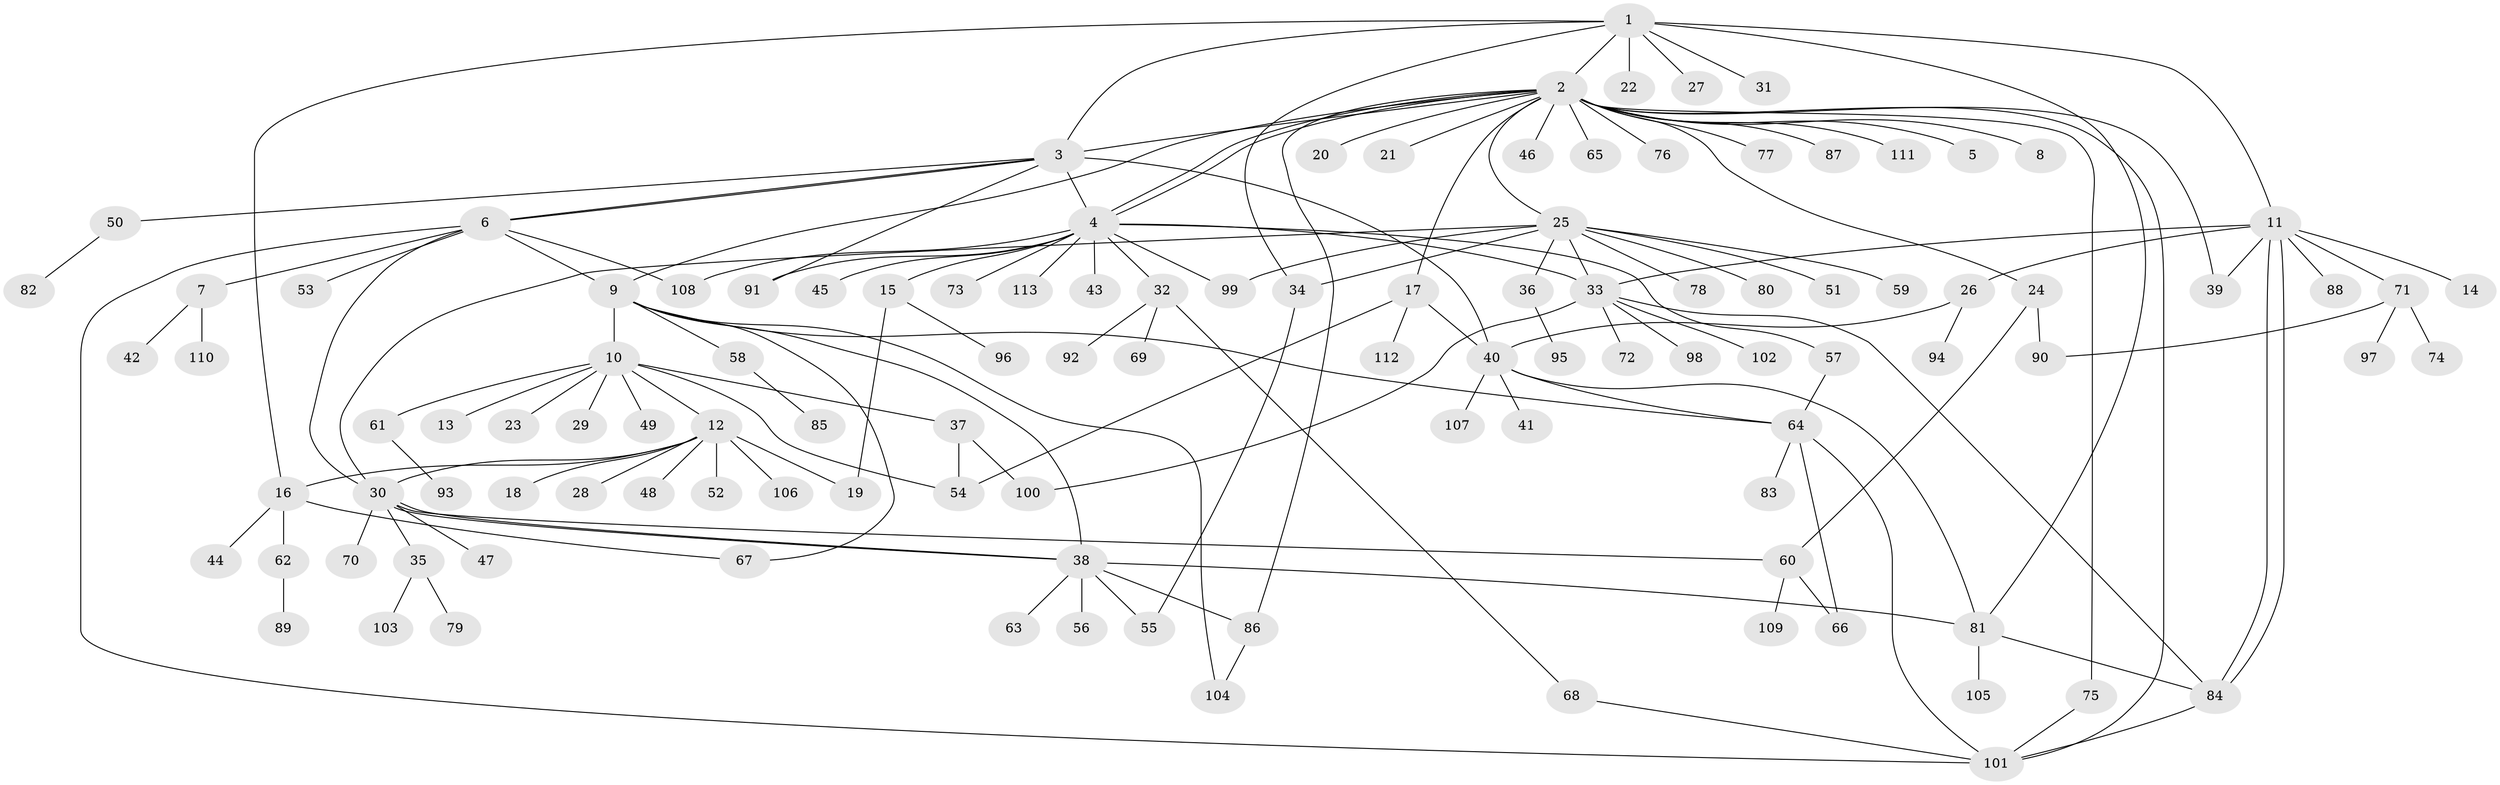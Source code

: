 // Generated by graph-tools (version 1.1) at 2025/25/03/09/25 03:25:54]
// undirected, 113 vertices, 154 edges
graph export_dot {
graph [start="1"]
  node [color=gray90,style=filled];
  1;
  2;
  3;
  4;
  5;
  6;
  7;
  8;
  9;
  10;
  11;
  12;
  13;
  14;
  15;
  16;
  17;
  18;
  19;
  20;
  21;
  22;
  23;
  24;
  25;
  26;
  27;
  28;
  29;
  30;
  31;
  32;
  33;
  34;
  35;
  36;
  37;
  38;
  39;
  40;
  41;
  42;
  43;
  44;
  45;
  46;
  47;
  48;
  49;
  50;
  51;
  52;
  53;
  54;
  55;
  56;
  57;
  58;
  59;
  60;
  61;
  62;
  63;
  64;
  65;
  66;
  67;
  68;
  69;
  70;
  71;
  72;
  73;
  74;
  75;
  76;
  77;
  78;
  79;
  80;
  81;
  82;
  83;
  84;
  85;
  86;
  87;
  88;
  89;
  90;
  91;
  92;
  93;
  94;
  95;
  96;
  97;
  98;
  99;
  100;
  101;
  102;
  103;
  104;
  105;
  106;
  107;
  108;
  109;
  110;
  111;
  112;
  113;
  1 -- 2;
  1 -- 3;
  1 -- 11;
  1 -- 16;
  1 -- 22;
  1 -- 27;
  1 -- 31;
  1 -- 34;
  1 -- 81;
  2 -- 3;
  2 -- 4;
  2 -- 4;
  2 -- 5;
  2 -- 8;
  2 -- 9;
  2 -- 17;
  2 -- 20;
  2 -- 21;
  2 -- 24;
  2 -- 25;
  2 -- 39;
  2 -- 46;
  2 -- 65;
  2 -- 75;
  2 -- 76;
  2 -- 77;
  2 -- 86;
  2 -- 87;
  2 -- 101;
  2 -- 111;
  3 -- 4;
  3 -- 6;
  3 -- 6;
  3 -- 40;
  3 -- 50;
  3 -- 91;
  4 -- 15;
  4 -- 32;
  4 -- 33;
  4 -- 43;
  4 -- 45;
  4 -- 57;
  4 -- 73;
  4 -- 91;
  4 -- 99;
  4 -- 108;
  4 -- 113;
  6 -- 7;
  6 -- 9;
  6 -- 30;
  6 -- 53;
  6 -- 101;
  6 -- 108;
  7 -- 42;
  7 -- 110;
  9 -- 10;
  9 -- 38;
  9 -- 58;
  9 -- 64;
  9 -- 67;
  9 -- 104;
  10 -- 12;
  10 -- 13;
  10 -- 23;
  10 -- 29;
  10 -- 37;
  10 -- 49;
  10 -- 54;
  10 -- 61;
  11 -- 14;
  11 -- 26;
  11 -- 33;
  11 -- 39;
  11 -- 71;
  11 -- 84;
  11 -- 84;
  11 -- 88;
  12 -- 16;
  12 -- 18;
  12 -- 19;
  12 -- 28;
  12 -- 30;
  12 -- 48;
  12 -- 52;
  12 -- 106;
  15 -- 19;
  15 -- 96;
  16 -- 44;
  16 -- 62;
  16 -- 67;
  17 -- 40;
  17 -- 54;
  17 -- 112;
  24 -- 60;
  24 -- 90;
  25 -- 30;
  25 -- 33;
  25 -- 34;
  25 -- 36;
  25 -- 51;
  25 -- 59;
  25 -- 78;
  25 -- 80;
  25 -- 99;
  26 -- 40;
  26 -- 94;
  30 -- 35;
  30 -- 38;
  30 -- 38;
  30 -- 47;
  30 -- 60;
  30 -- 70;
  32 -- 68;
  32 -- 69;
  32 -- 92;
  33 -- 72;
  33 -- 84;
  33 -- 98;
  33 -- 100;
  33 -- 102;
  34 -- 55;
  35 -- 79;
  35 -- 103;
  36 -- 95;
  37 -- 54;
  37 -- 100;
  38 -- 55;
  38 -- 56;
  38 -- 63;
  38 -- 81;
  38 -- 86;
  40 -- 41;
  40 -- 64;
  40 -- 81;
  40 -- 107;
  50 -- 82;
  57 -- 64;
  58 -- 85;
  60 -- 66;
  60 -- 109;
  61 -- 93;
  62 -- 89;
  64 -- 66;
  64 -- 83;
  64 -- 101;
  68 -- 101;
  71 -- 74;
  71 -- 90;
  71 -- 97;
  75 -- 101;
  81 -- 84;
  81 -- 105;
  84 -- 101;
  86 -- 104;
}
